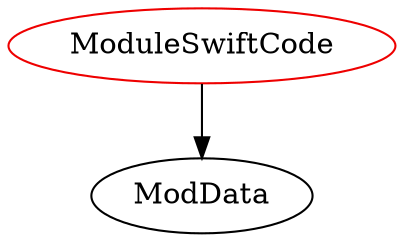digraph moduleswiftcode{
ModuleSwiftCode -> ModData;
ModuleSwiftCode	[shape=oval, color=red2, label="ModuleSwiftCode"];
}
